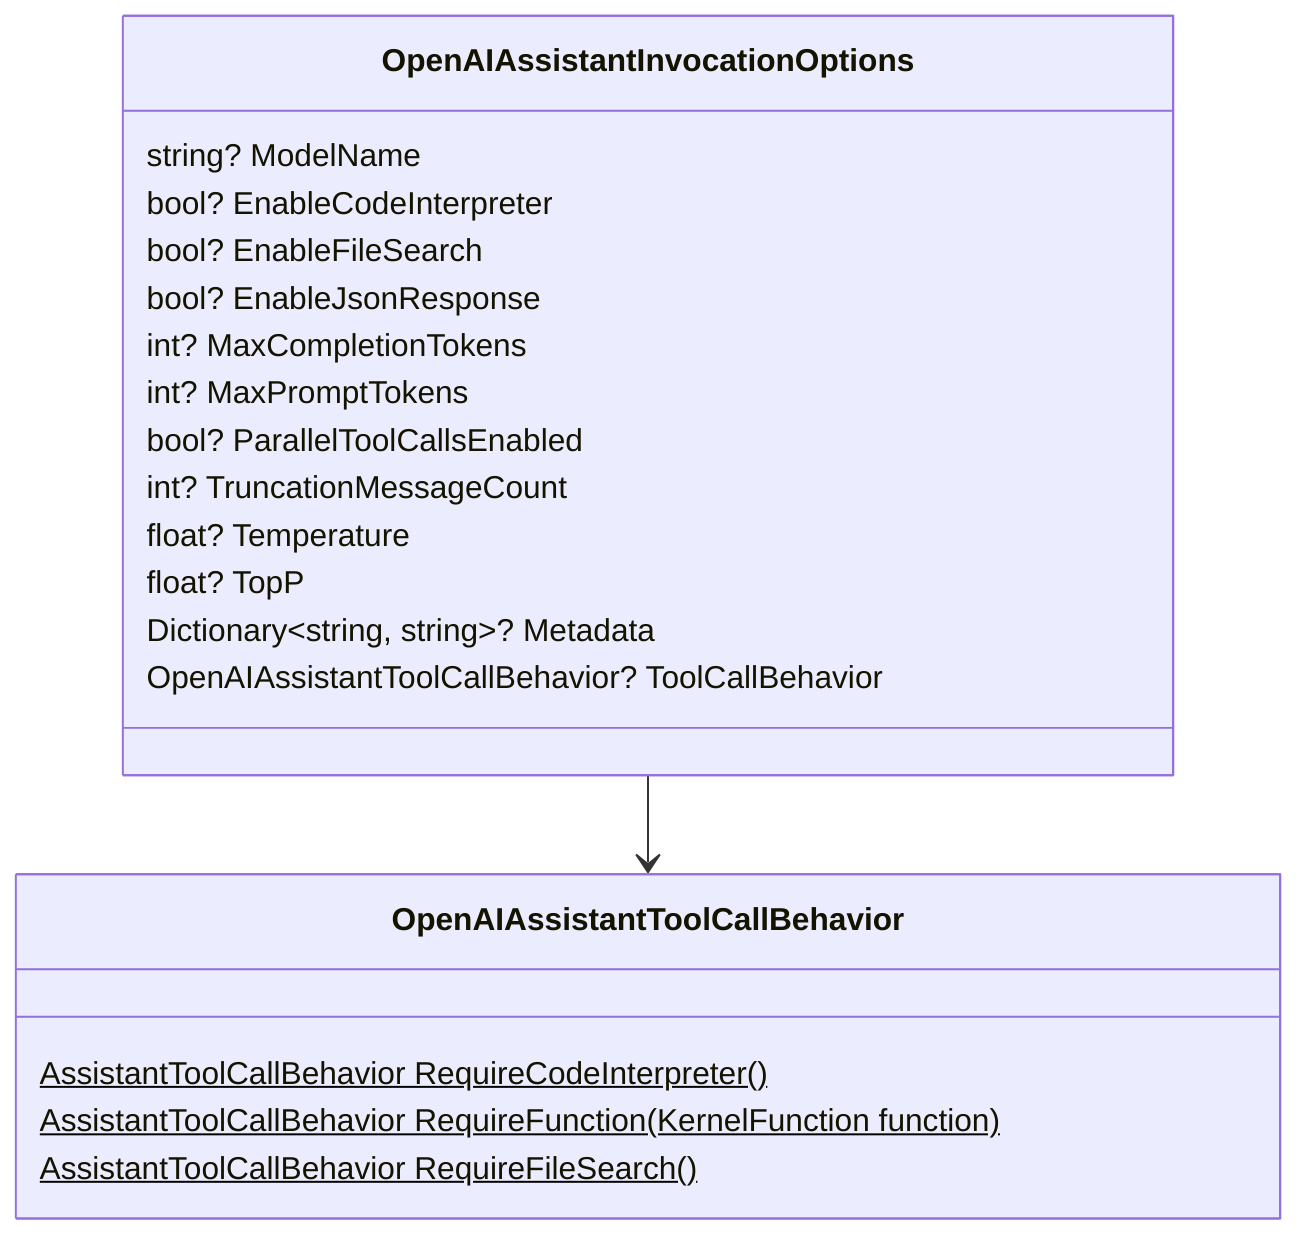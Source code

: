 classDiagram

    OpenAIAssistantInvocationOptions --> OpenAIAssistantToolCallBehavior
    class OpenAIAssistantInvocationOptions {
        string? ModelName
        bool? EnableCodeInterpreter
        bool? EnableFileSearch
        bool? EnableJsonResponse
        int? MaxCompletionTokens
        int? MaxPromptTokens
        bool? ParallelToolCallsEnabled
        int? TruncationMessageCount
        float? Temperature
        float? TopP
        Dictionary~string, string~? Metadata
        OpenAIAssistantToolCallBehavior? ToolCallBehavior
    }

    class OpenAIAssistantToolCallBehavior {
        AssistantToolCallBehavior RequireCodeInterpreter()$
        AssistantToolCallBehavior RequireFunction(KernelFunction function)$
        AssistantToolCallBehavior RequireFileSearch()$
    }